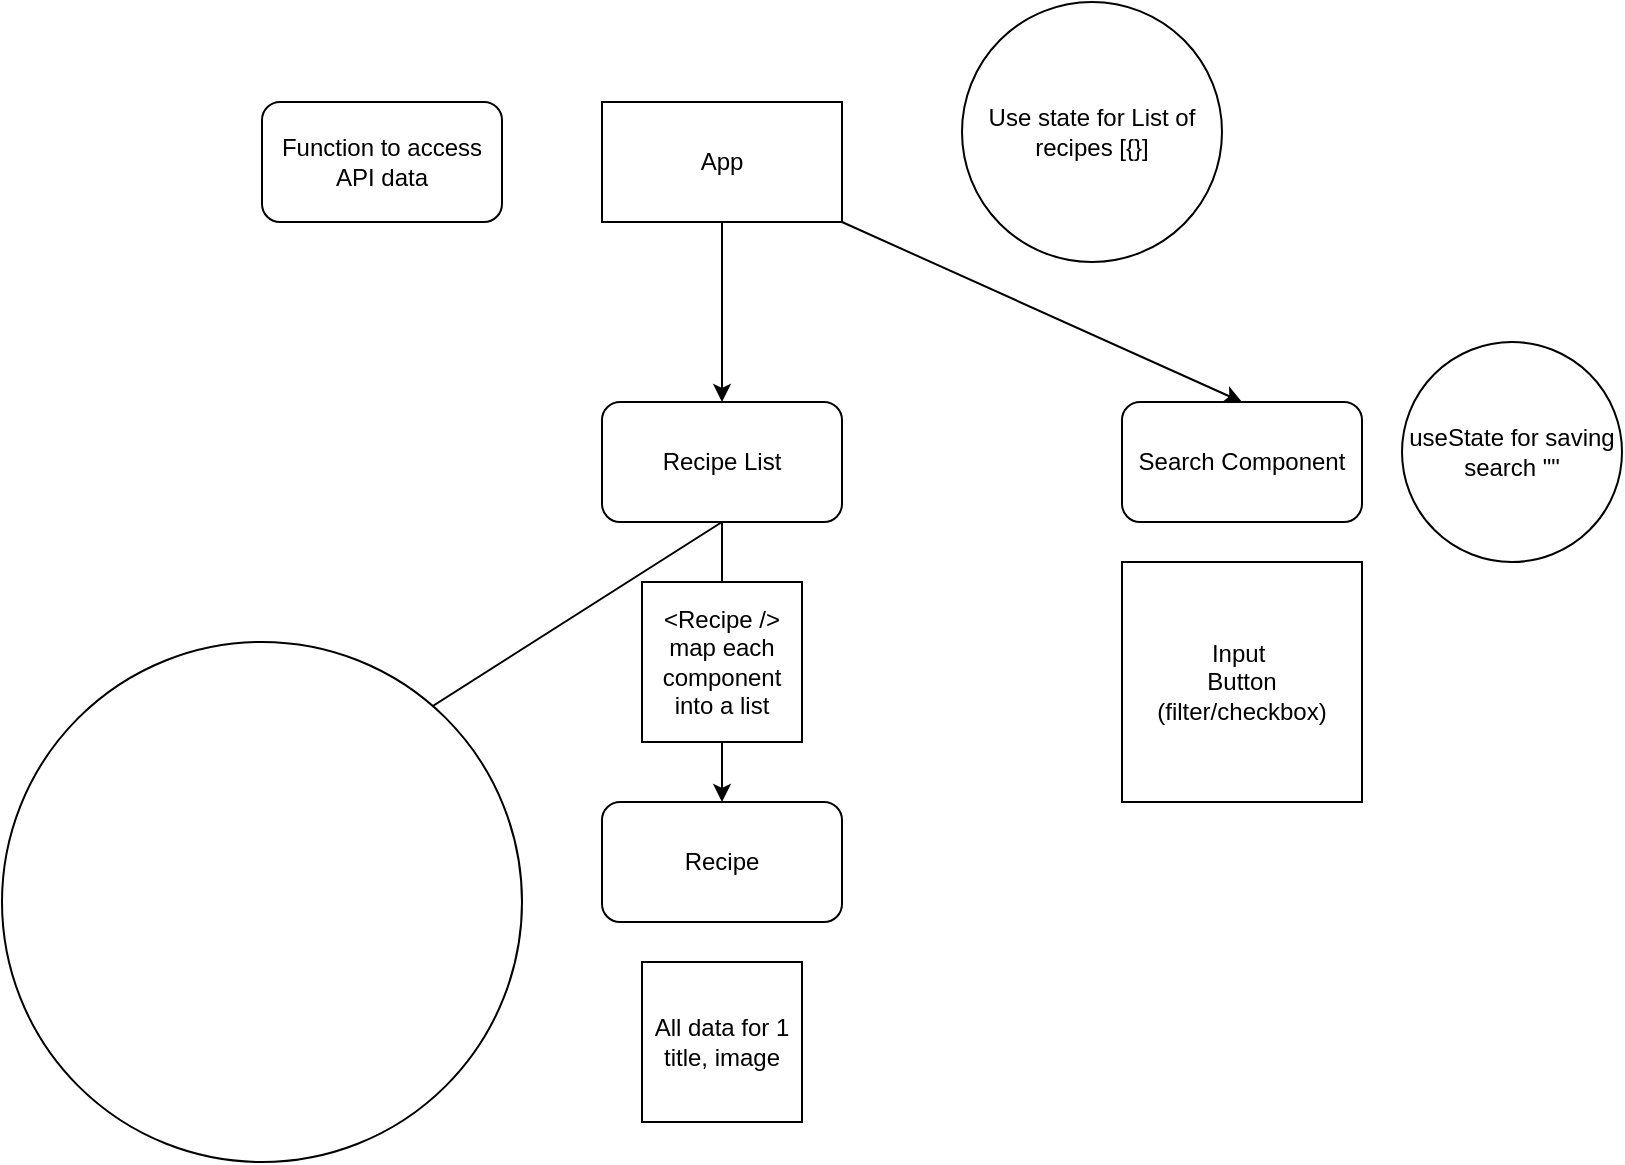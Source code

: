 <mxfile>
    <diagram id="dwWN3IYhFgC4b_ADWS-x" name="Page-1">
        <mxGraphModel dx="1054" dy="668" grid="1" gridSize="10" guides="1" tooltips="1" connect="1" arrows="1" fold="1" page="1" pageScale="1" pageWidth="827" pageHeight="1169" math="0" shadow="0">
            <root>
                <mxCell id="0"/>
                <mxCell id="1" parent="0"/>
                <mxCell id="16" style="edgeStyle=none;html=1;exitX=1;exitY=1;exitDx=0;exitDy=0;entryX=0.5;entryY=0;entryDx=0;entryDy=0;" edge="1" parent="1" source="2" target="5">
                    <mxGeometry relative="1" as="geometry"/>
                </mxCell>
                <mxCell id="19" style="edgeStyle=none;html=1;exitX=0.5;exitY=1;exitDx=0;exitDy=0;" edge="1" parent="1" source="2" target="4">
                    <mxGeometry relative="1" as="geometry"/>
                </mxCell>
                <mxCell id="2" value="App" style="rounded=0;whiteSpace=wrap;html=1;" vertex="1" parent="1">
                    <mxGeometry x="340" y="80" width="120" height="60" as="geometry"/>
                </mxCell>
                <mxCell id="3" value="Detailed Recipe" style="rounded=1;whiteSpace=wrap;html=1;" vertex="1" parent="1">
                    <mxGeometry x="120" y="430" width="120" height="60" as="geometry"/>
                </mxCell>
                <mxCell id="12" style="edgeStyle=none;html=1;exitX=0.5;exitY=1;exitDx=0;exitDy=0;entryX=0.5;entryY=0;entryDx=0;entryDy=0;" edge="1" parent="1" source="4" target="3">
                    <mxGeometry relative="1" as="geometry"/>
                </mxCell>
                <mxCell id="13" style="edgeStyle=none;html=1;exitX=0.5;exitY=1;exitDx=0;exitDy=0;" edge="1" parent="1" source="4" target="6">
                    <mxGeometry relative="1" as="geometry"/>
                </mxCell>
                <mxCell id="4" value="Recipe List" style="rounded=1;whiteSpace=wrap;html=1;" vertex="1" parent="1">
                    <mxGeometry x="340" y="230" width="120" height="60" as="geometry"/>
                </mxCell>
                <mxCell id="5" value="Search Component" style="rounded=1;whiteSpace=wrap;html=1;" vertex="1" parent="1">
                    <mxGeometry x="600" y="230" width="120" height="60" as="geometry"/>
                </mxCell>
                <mxCell id="6" value="Recipe" style="rounded=1;whiteSpace=wrap;html=1;" vertex="1" parent="1">
                    <mxGeometry x="340" y="430" width="120" height="60" as="geometry"/>
                </mxCell>
                <mxCell id="8" value="Input&amp;nbsp;&lt;br&gt;Button&lt;br&gt;(filter/checkbox)" style="whiteSpace=wrap;html=1;aspect=fixed;" vertex="1" parent="1">
                    <mxGeometry x="600" y="310" width="120" height="120" as="geometry"/>
                </mxCell>
                <mxCell id="9" value="&amp;lt;Recipe /&amp;gt;&lt;br&gt;map each component into a list" style="whiteSpace=wrap;html=1;aspect=fixed;" vertex="1" parent="1">
                    <mxGeometry x="360" y="320" width="80" height="80" as="geometry"/>
                </mxCell>
                <mxCell id="10" value="All data for 1 title, image" style="whiteSpace=wrap;html=1;aspect=fixed;" vertex="1" parent="1">
                    <mxGeometry x="360" y="510" width="80" height="80" as="geometry"/>
                </mxCell>
                <mxCell id="11" value="Function that pulls data again (more detail)" style="whiteSpace=wrap;html=1;aspect=fixed;" vertex="1" parent="1">
                    <mxGeometry x="140" y="505" width="80" height="80" as="geometry"/>
                </mxCell>
                <mxCell id="14" value="" style="ellipse;whiteSpace=wrap;html=1;" vertex="1" parent="1">
                    <mxGeometry x="40" y="350" width="260" height="260" as="geometry"/>
                </mxCell>
                <mxCell id="15" value="useState for saving search &quot;&quot;" style="ellipse;whiteSpace=wrap;html=1;" vertex="1" parent="1">
                    <mxGeometry x="740" y="200" width="110" height="110" as="geometry"/>
                </mxCell>
                <mxCell id="20" value="Use state for List of recipes [{}]" style="ellipse;whiteSpace=wrap;html=1;aspect=fixed;" vertex="1" parent="1">
                    <mxGeometry x="520" y="30" width="130" height="130" as="geometry"/>
                </mxCell>
                <mxCell id="21" value="Function to access API data" style="rounded=1;whiteSpace=wrap;html=1;" vertex="1" parent="1">
                    <mxGeometry x="170" y="80" width="120" height="60" as="geometry"/>
                </mxCell>
            </root>
        </mxGraphModel>
    </diagram>
</mxfile>